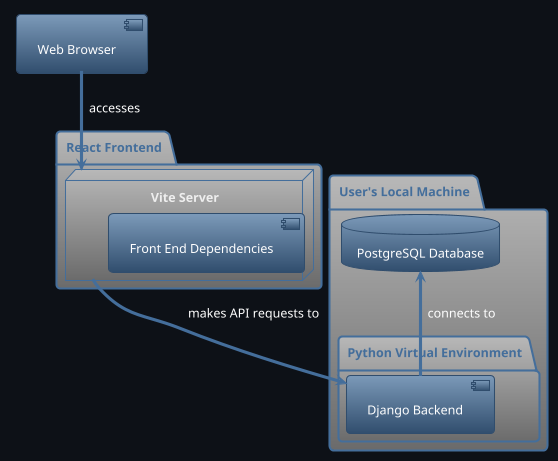 @startuml name local
!theme spacelab
!pragma layout smetana
allowmixing
skinParam backgroundColor 0D1117

package "User's Local Machine" {
    package "Python Virtual Environment" {
        component "Django Backend" as Django
    }
    database "PostgreSQL Database" as Postgres
}

package "React Frontend" {
    node "Vite Server" as Vite {
        component "Front End Dependencies" as FrontEnd
    }
}

component "Web Browser" as Browser

Postgres <-- Django : "connects to"
Vite --> Django : "makes API requests to"
Browser --> Vite : "accesses"
@enduml